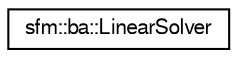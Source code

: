 digraph "Graphical Class Hierarchy"
{
  edge [fontname="FreeSans",fontsize="10",labelfontname="FreeSans",labelfontsize="10"];
  node [fontname="FreeSans",fontsize="10",shape=record];
  rankdir="LR";
  Node0 [label="sfm::ba::LinearSolver",height=0.2,width=0.4,color="black", fillcolor="white", style="filled",URL="$classsfm_1_1ba_1_1_linear_solver.html"];
}
